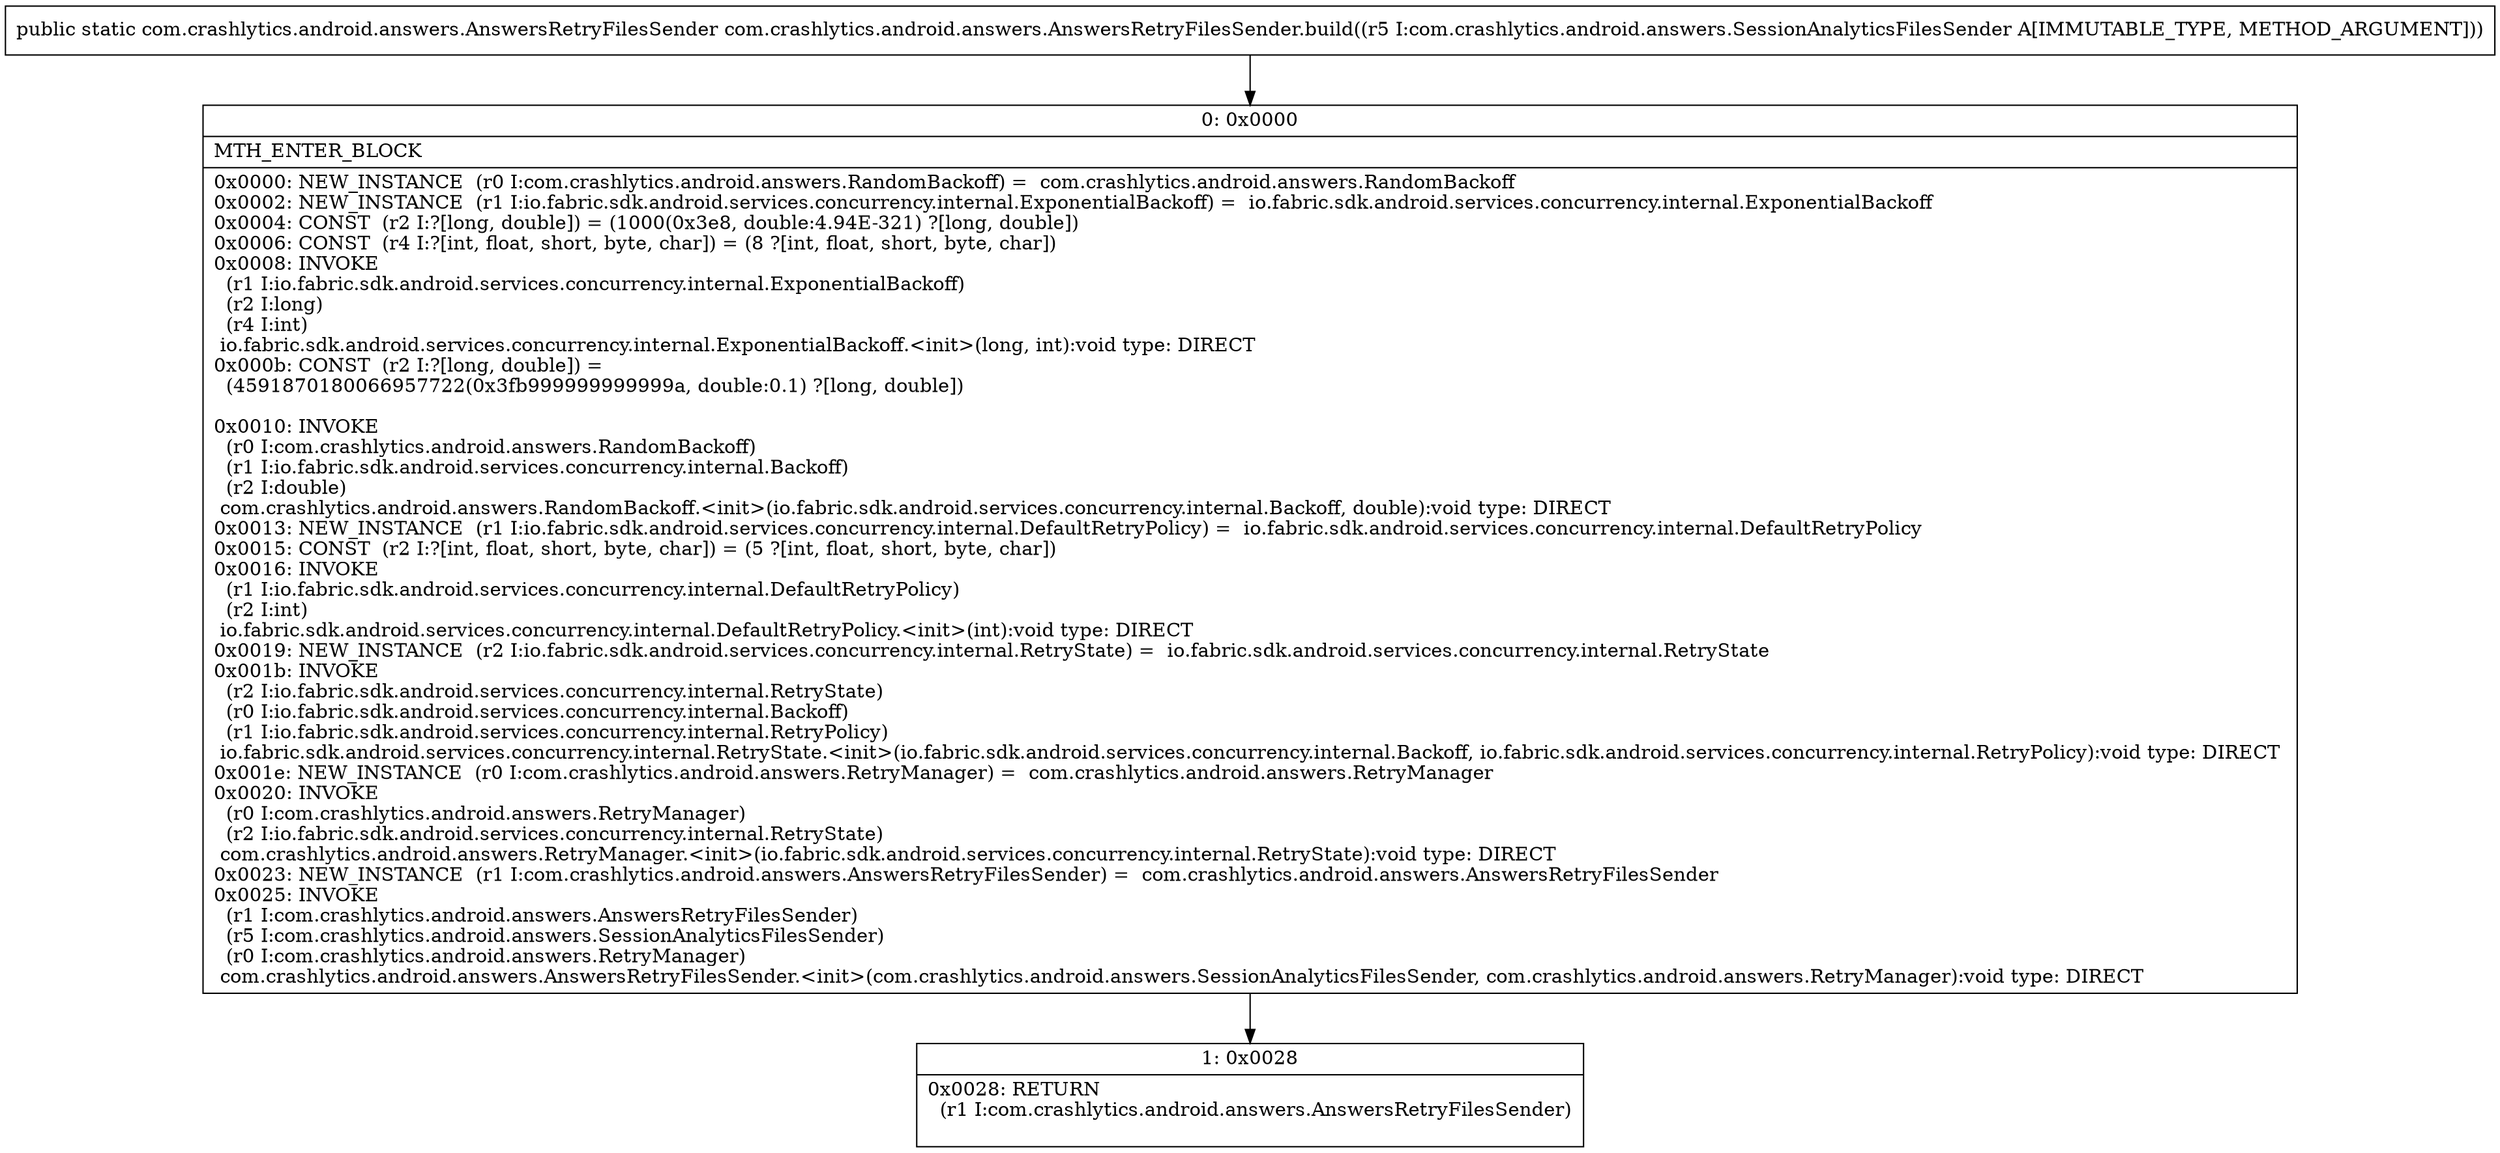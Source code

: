 digraph "CFG forcom.crashlytics.android.answers.AnswersRetryFilesSender.build(Lcom\/crashlytics\/android\/answers\/SessionAnalyticsFilesSender;)Lcom\/crashlytics\/android\/answers\/AnswersRetryFilesSender;" {
Node_0 [shape=record,label="{0\:\ 0x0000|MTH_ENTER_BLOCK\l|0x0000: NEW_INSTANCE  (r0 I:com.crashlytics.android.answers.RandomBackoff) =  com.crashlytics.android.answers.RandomBackoff \l0x0002: NEW_INSTANCE  (r1 I:io.fabric.sdk.android.services.concurrency.internal.ExponentialBackoff) =  io.fabric.sdk.android.services.concurrency.internal.ExponentialBackoff \l0x0004: CONST  (r2 I:?[long, double]) = (1000(0x3e8, double:4.94E\-321) ?[long, double]) \l0x0006: CONST  (r4 I:?[int, float, short, byte, char]) = (8 ?[int, float, short, byte, char]) \l0x0008: INVOKE  \l  (r1 I:io.fabric.sdk.android.services.concurrency.internal.ExponentialBackoff)\l  (r2 I:long)\l  (r4 I:int)\l io.fabric.sdk.android.services.concurrency.internal.ExponentialBackoff.\<init\>(long, int):void type: DIRECT \l0x000b: CONST  (r2 I:?[long, double]) = \l  (4591870180066957722(0x3fb999999999999a, double:0.1) ?[long, double])\l \l0x0010: INVOKE  \l  (r0 I:com.crashlytics.android.answers.RandomBackoff)\l  (r1 I:io.fabric.sdk.android.services.concurrency.internal.Backoff)\l  (r2 I:double)\l com.crashlytics.android.answers.RandomBackoff.\<init\>(io.fabric.sdk.android.services.concurrency.internal.Backoff, double):void type: DIRECT \l0x0013: NEW_INSTANCE  (r1 I:io.fabric.sdk.android.services.concurrency.internal.DefaultRetryPolicy) =  io.fabric.sdk.android.services.concurrency.internal.DefaultRetryPolicy \l0x0015: CONST  (r2 I:?[int, float, short, byte, char]) = (5 ?[int, float, short, byte, char]) \l0x0016: INVOKE  \l  (r1 I:io.fabric.sdk.android.services.concurrency.internal.DefaultRetryPolicy)\l  (r2 I:int)\l io.fabric.sdk.android.services.concurrency.internal.DefaultRetryPolicy.\<init\>(int):void type: DIRECT \l0x0019: NEW_INSTANCE  (r2 I:io.fabric.sdk.android.services.concurrency.internal.RetryState) =  io.fabric.sdk.android.services.concurrency.internal.RetryState \l0x001b: INVOKE  \l  (r2 I:io.fabric.sdk.android.services.concurrency.internal.RetryState)\l  (r0 I:io.fabric.sdk.android.services.concurrency.internal.Backoff)\l  (r1 I:io.fabric.sdk.android.services.concurrency.internal.RetryPolicy)\l io.fabric.sdk.android.services.concurrency.internal.RetryState.\<init\>(io.fabric.sdk.android.services.concurrency.internal.Backoff, io.fabric.sdk.android.services.concurrency.internal.RetryPolicy):void type: DIRECT \l0x001e: NEW_INSTANCE  (r0 I:com.crashlytics.android.answers.RetryManager) =  com.crashlytics.android.answers.RetryManager \l0x0020: INVOKE  \l  (r0 I:com.crashlytics.android.answers.RetryManager)\l  (r2 I:io.fabric.sdk.android.services.concurrency.internal.RetryState)\l com.crashlytics.android.answers.RetryManager.\<init\>(io.fabric.sdk.android.services.concurrency.internal.RetryState):void type: DIRECT \l0x0023: NEW_INSTANCE  (r1 I:com.crashlytics.android.answers.AnswersRetryFilesSender) =  com.crashlytics.android.answers.AnswersRetryFilesSender \l0x0025: INVOKE  \l  (r1 I:com.crashlytics.android.answers.AnswersRetryFilesSender)\l  (r5 I:com.crashlytics.android.answers.SessionAnalyticsFilesSender)\l  (r0 I:com.crashlytics.android.answers.RetryManager)\l com.crashlytics.android.answers.AnswersRetryFilesSender.\<init\>(com.crashlytics.android.answers.SessionAnalyticsFilesSender, com.crashlytics.android.answers.RetryManager):void type: DIRECT \l}"];
Node_1 [shape=record,label="{1\:\ 0x0028|0x0028: RETURN  \l  (r1 I:com.crashlytics.android.answers.AnswersRetryFilesSender)\l \l}"];
MethodNode[shape=record,label="{public static com.crashlytics.android.answers.AnswersRetryFilesSender com.crashlytics.android.answers.AnswersRetryFilesSender.build((r5 I:com.crashlytics.android.answers.SessionAnalyticsFilesSender A[IMMUTABLE_TYPE, METHOD_ARGUMENT])) }"];
MethodNode -> Node_0;
Node_0 -> Node_1;
}

